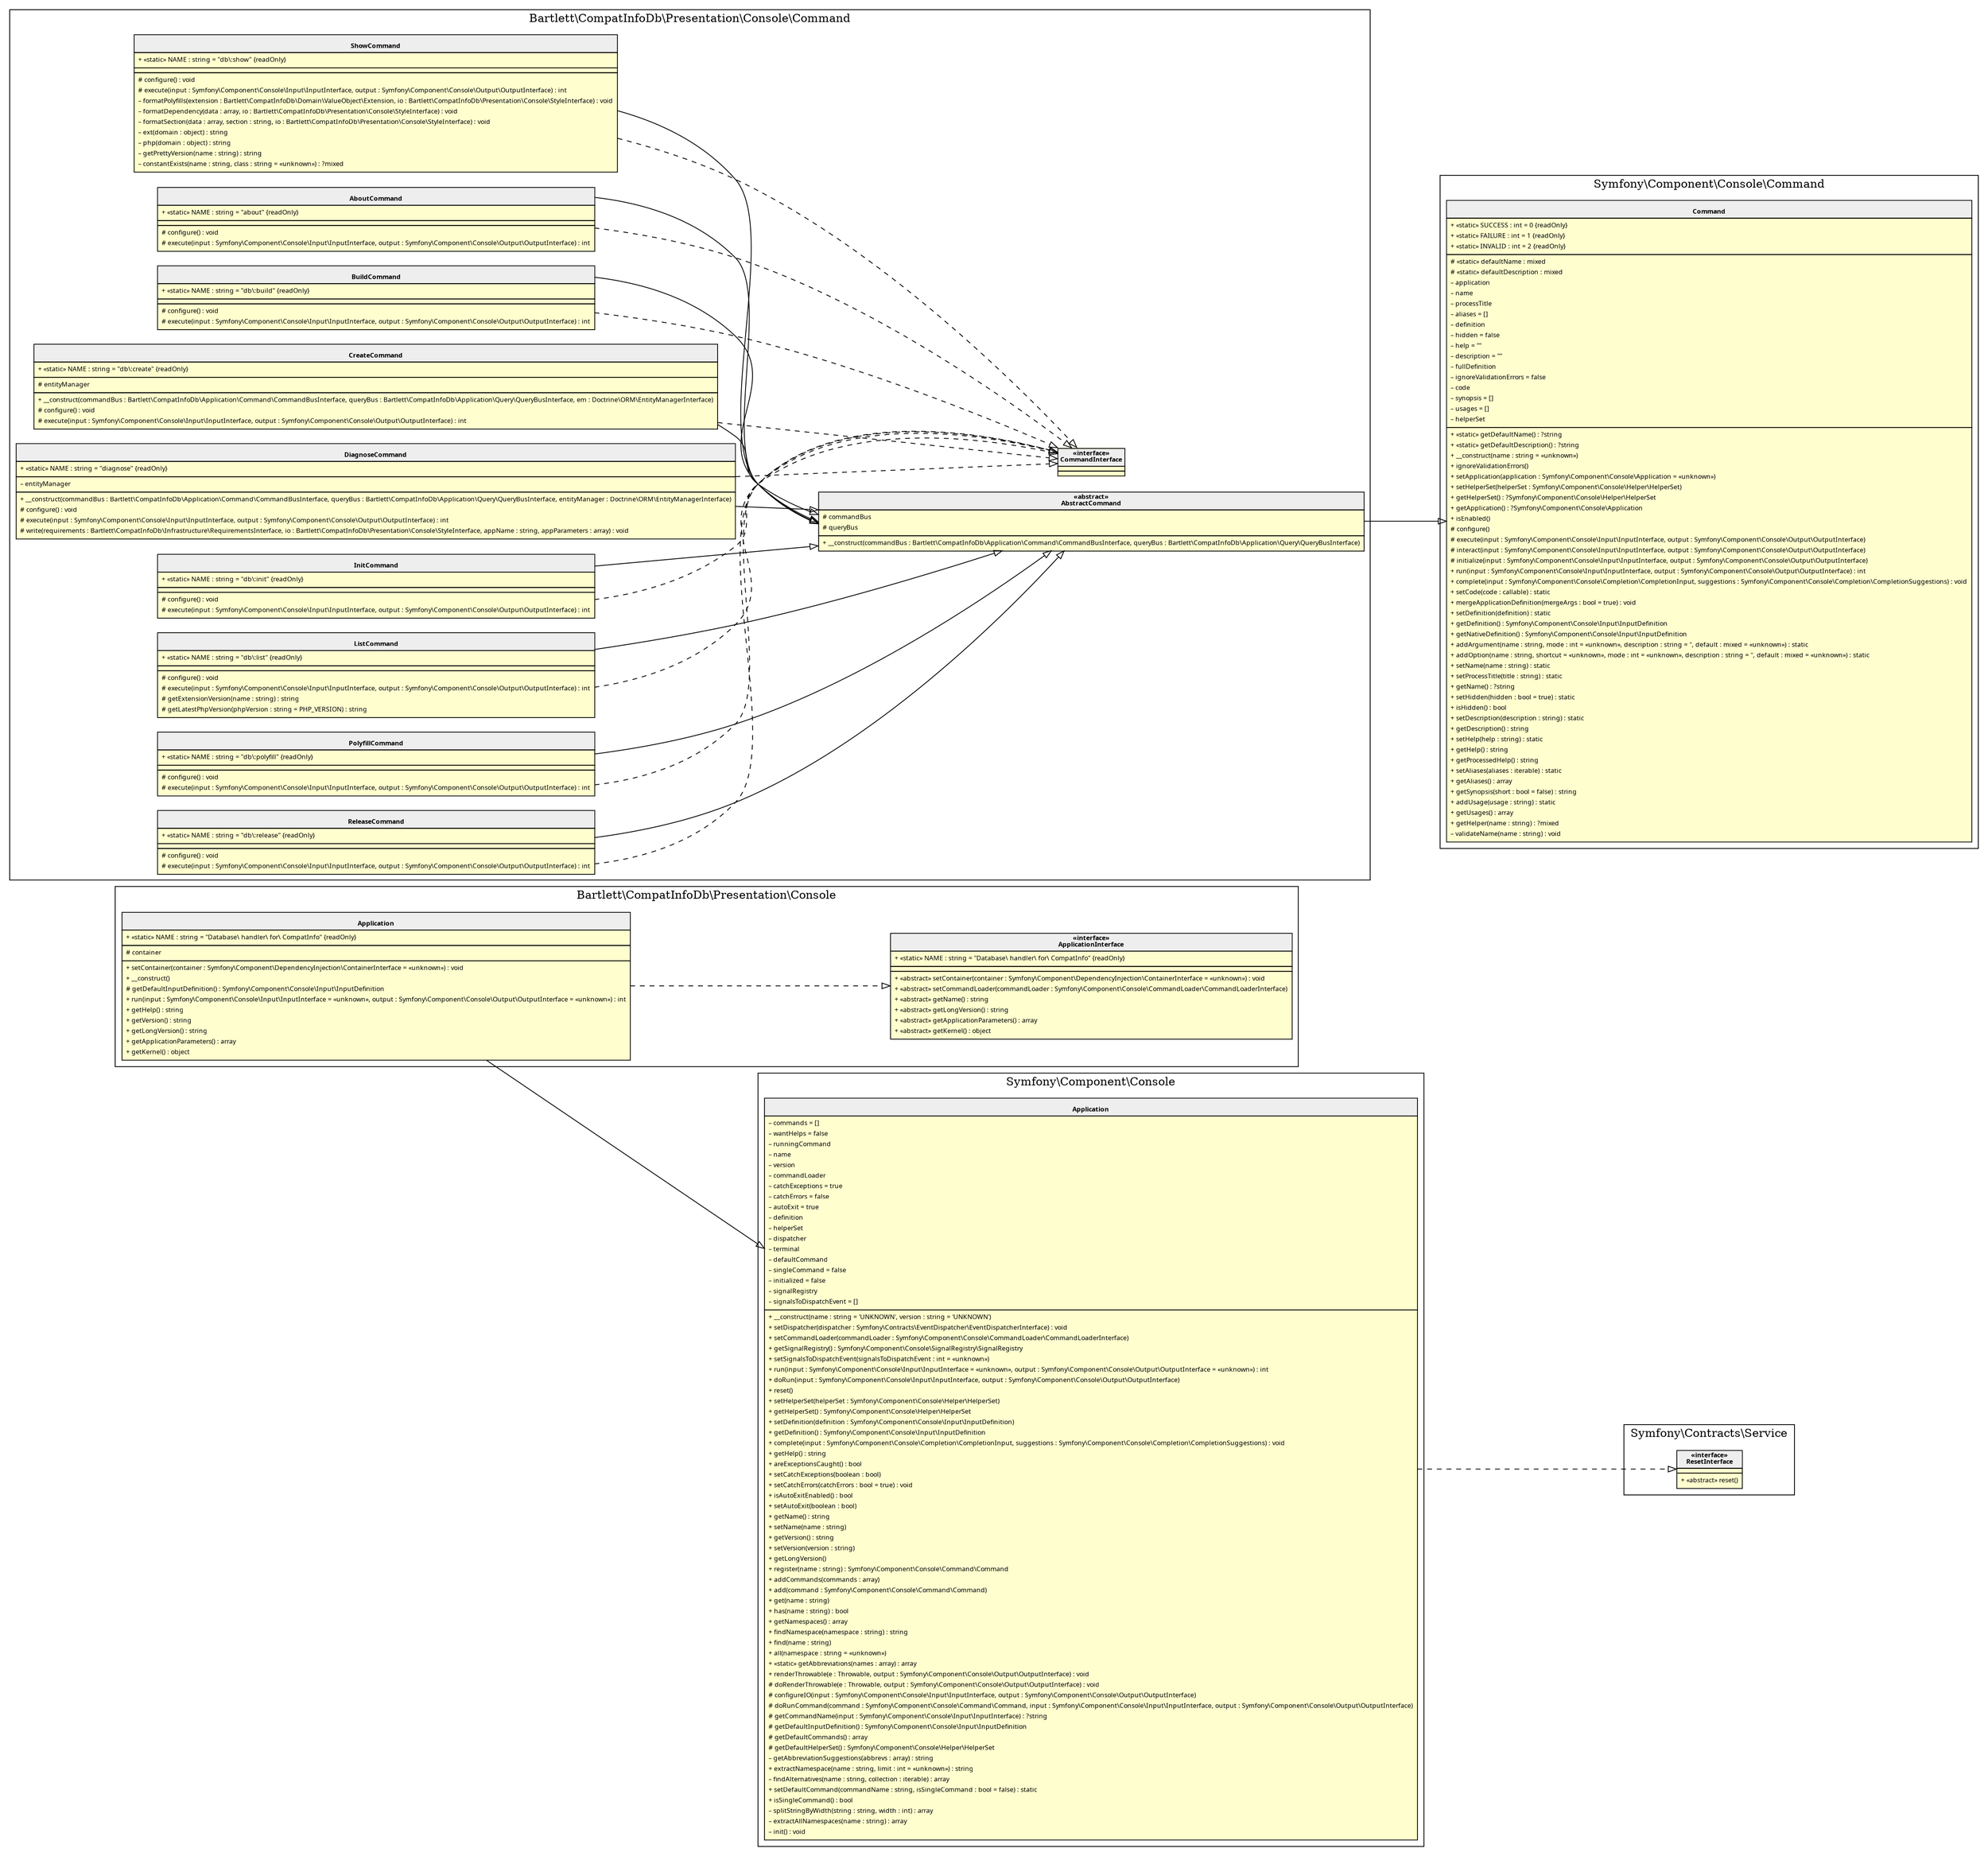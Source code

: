 digraph {
  graph [name="G" overlap="false" rankdir="LR" bgcolor="transparent"]
  node [fontname="Verdana" fontsize=8 shape="none" margin=0 fillcolor="#FEFECE" style="filled"]
  edge [fontname="Verdana" fontsize=8]
  subgraph cluster_0 {
    label = "Bartlett\\CompatInfoDb\\Presentation\\Console"
    "Bartlett\\CompatInfoDb\\Presentation\\Console\\Application" [shape="none" label=<
<table cellspacing="0" border="0" cellborder="1">
    <tr><td bgcolor="#eeeeee"><b><br/>Application</b></td></tr>
    <tr><td><table border="0" cellspacing="0" cellpadding="2">
    <tr><td align="left">+ «static» NAME : string = "Database\ handler\ for\ CompatInfo" {readOnly}</td></tr>
</table></td></tr>
    <tr><td><table border="0" cellspacing="0" cellpadding="2">
    <tr><td align="left"># container</td></tr>
</table></td></tr>
    <tr><td><table border="0" cellspacing="0" cellpadding="2">
    <tr><td align="left">+ setContainer(container : Symfony\\Component\\DependencyInjection\\ContainerInterface = «unknown») : void</td></tr>
    <tr><td align="left">+ __construct()</td></tr>
    <tr><td align="left"># getDefaultInputDefinition() : Symfony\\Component\\Console\\Input\\InputDefinition</td></tr>
    <tr><td align="left">+ run(input : Symfony\\Component\\Console\\Input\\InputInterface = «unknown», output : Symfony\\Component\\Console\\Output\\OutputInterface = «unknown») : int</td></tr>
    <tr><td align="left">+ getHelp() : string</td></tr>
    <tr><td align="left">+ getVersion() : string</td></tr>
    <tr><td align="left">+ getLongVersion() : string</td></tr>
    <tr><td align="left">+ getApplicationParameters() : array</td></tr>
    <tr><td align="left">+ getKernel() : object</td></tr>
</table></td></tr>
</table>>]
    "Bartlett\\CompatInfoDb\\Presentation\\Console\\ApplicationInterface" [shape="none" label=<
<table cellspacing="0" border="0" cellborder="1">
    <tr><td bgcolor="#eeeeee"><b>«interface»<br/>ApplicationInterface</b></td></tr>
    <tr><td><table border="0" cellspacing="0" cellpadding="2">
    <tr><td align="left">+ «static» NAME : string = "Database\ handler\ for\ CompatInfo" {readOnly}</td></tr>
</table></td></tr>
    <tr><td></td></tr>
    <tr><td><table border="0" cellspacing="0" cellpadding="2">
    <tr><td align="left">+ «abstract» setContainer(container : Symfony\\Component\\DependencyInjection\\ContainerInterface = «unknown») : void</td></tr>
    <tr><td align="left">+ «abstract» setCommandLoader(commandLoader : Symfony\\Component\\Console\\CommandLoader\\CommandLoaderInterface)</td></tr>
    <tr><td align="left">+ «abstract» getName() : string</td></tr>
    <tr><td align="left">+ «abstract» getLongVersion() : string</td></tr>
    <tr><td align="left">+ «abstract» getApplicationParameters() : array</td></tr>
    <tr><td align="left">+ «abstract» getKernel() : object</td></tr>
</table></td></tr>
</table>>]
  }
  subgraph cluster_1 {
    label = "Symfony\\Component\\Console"
    "Symfony\\Component\\Console\\Application" [shape="none" label=<
<table cellspacing="0" border="0" cellborder="1">
    <tr><td bgcolor="#eeeeee"><b><br/>Application</b></td></tr>
    <tr><td><table border="0" cellspacing="0" cellpadding="2">
    <tr><td align="left">– commands = []</td></tr>
    <tr><td align="left">– wantHelps = false</td></tr>
    <tr><td align="left">– runningCommand</td></tr>
    <tr><td align="left">– name</td></tr>
    <tr><td align="left">– version</td></tr>
    <tr><td align="left">– commandLoader</td></tr>
    <tr><td align="left">– catchExceptions = true</td></tr>
    <tr><td align="left">– catchErrors = false</td></tr>
    <tr><td align="left">– autoExit = true</td></tr>
    <tr><td align="left">– definition</td></tr>
    <tr><td align="left">– helperSet</td></tr>
    <tr><td align="left">– dispatcher</td></tr>
    <tr><td align="left">– terminal</td></tr>
    <tr><td align="left">– defaultCommand</td></tr>
    <tr><td align="left">– singleCommand = false</td></tr>
    <tr><td align="left">– initialized = false</td></tr>
    <tr><td align="left">– signalRegistry</td></tr>
    <tr><td align="left">– signalsToDispatchEvent = []</td></tr>
</table></td></tr>
    <tr><td><table border="0" cellspacing="0" cellpadding="2">
    <tr><td align="left">+ __construct(name : string = 'UNKNOWN', version : string = 'UNKNOWN')</td></tr>
    <tr><td align="left">+ setDispatcher(dispatcher : Symfony\\Contracts\\EventDispatcher\\EventDispatcherInterface) : void</td></tr>
    <tr><td align="left">+ setCommandLoader(commandLoader : Symfony\\Component\\Console\\CommandLoader\\CommandLoaderInterface)</td></tr>
    <tr><td align="left">+ getSignalRegistry() : Symfony\\Component\\Console\\SignalRegistry\\SignalRegistry</td></tr>
    <tr><td align="left">+ setSignalsToDispatchEvent(signalsToDispatchEvent : int = «unknown»)</td></tr>
    <tr><td align="left">+ run(input : Symfony\\Component\\Console\\Input\\InputInterface = «unknown», output : Symfony\\Component\\Console\\Output\\OutputInterface = «unknown») : int</td></tr>
    <tr><td align="left">+ doRun(input : Symfony\\Component\\Console\\Input\\InputInterface, output : Symfony\\Component\\Console\\Output\\OutputInterface)</td></tr>
    <tr><td align="left">+ reset()</td></tr>
    <tr><td align="left">+ setHelperSet(helperSet : Symfony\\Component\\Console\\Helper\\HelperSet)</td></tr>
    <tr><td align="left">+ getHelperSet() : Symfony\\Component\\Console\\Helper\\HelperSet</td></tr>
    <tr><td align="left">+ setDefinition(definition : Symfony\\Component\\Console\\Input\\InputDefinition)</td></tr>
    <tr><td align="left">+ getDefinition() : Symfony\\Component\\Console\\Input\\InputDefinition</td></tr>
    <tr><td align="left">+ complete(input : Symfony\\Component\\Console\\Completion\\CompletionInput, suggestions : Symfony\\Component\\Console\\Completion\\CompletionSuggestions) : void</td></tr>
    <tr><td align="left">+ getHelp() : string</td></tr>
    <tr><td align="left">+ areExceptionsCaught() : bool</td></tr>
    <tr><td align="left">+ setCatchExceptions(boolean : bool)</td></tr>
    <tr><td align="left">+ setCatchErrors(catchErrors : bool = true) : void</td></tr>
    <tr><td align="left">+ isAutoExitEnabled() : bool</td></tr>
    <tr><td align="left">+ setAutoExit(boolean : bool)</td></tr>
    <tr><td align="left">+ getName() : string</td></tr>
    <tr><td align="left">+ setName(name : string)</td></tr>
    <tr><td align="left">+ getVersion() : string</td></tr>
    <tr><td align="left">+ setVersion(version : string)</td></tr>
    <tr><td align="left">+ getLongVersion()</td></tr>
    <tr><td align="left">+ register(name : string) : Symfony\\Component\\Console\\Command\\Command</td></tr>
    <tr><td align="left">+ addCommands(commands : array)</td></tr>
    <tr><td align="left">+ add(command : Symfony\\Component\\Console\\Command\\Command)</td></tr>
    <tr><td align="left">+ get(name : string)</td></tr>
    <tr><td align="left">+ has(name : string) : bool</td></tr>
    <tr><td align="left">+ getNamespaces() : array</td></tr>
    <tr><td align="left">+ findNamespace(namespace : string) : string</td></tr>
    <tr><td align="left">+ find(name : string)</td></tr>
    <tr><td align="left">+ all(namespace : string = «unknown»)</td></tr>
    <tr><td align="left">+ «static» getAbbreviations(names : array) : array</td></tr>
    <tr><td align="left">+ renderThrowable(e : Throwable, output : Symfony\\Component\\Console\\Output\\OutputInterface) : void</td></tr>
    <tr><td align="left"># doRenderThrowable(e : Throwable, output : Symfony\\Component\\Console\\Output\\OutputInterface) : void</td></tr>
    <tr><td align="left"># configureIO(input : Symfony\\Component\\Console\\Input\\InputInterface, output : Symfony\\Component\\Console\\Output\\OutputInterface)</td></tr>
    <tr><td align="left"># doRunCommand(command : Symfony\\Component\\Console\\Command\\Command, input : Symfony\\Component\\Console\\Input\\InputInterface, output : Symfony\\Component\\Console\\Output\\OutputInterface)</td></tr>
    <tr><td align="left"># getCommandName(input : Symfony\\Component\\Console\\Input\\InputInterface) : ?string</td></tr>
    <tr><td align="left"># getDefaultInputDefinition() : Symfony\\Component\\Console\\Input\\InputDefinition</td></tr>
    <tr><td align="left"># getDefaultCommands() : array</td></tr>
    <tr><td align="left"># getDefaultHelperSet() : Symfony\\Component\\Console\\Helper\\HelperSet</td></tr>
    <tr><td align="left">– getAbbreviationSuggestions(abbrevs : array) : string</td></tr>
    <tr><td align="left">+ extractNamespace(name : string, limit : int = «unknown») : string</td></tr>
    <tr><td align="left">– findAlternatives(name : string, collection : iterable) : array</td></tr>
    <tr><td align="left">+ setDefaultCommand(commandName : string, isSingleCommand : bool = false) : static</td></tr>
    <tr><td align="left">+ isSingleCommand() : bool</td></tr>
    <tr><td align="left">– splitStringByWidth(string : string, width : int) : array</td></tr>
    <tr><td align="left">– extractAllNamespaces(name : string) : array</td></tr>
    <tr><td align="left">– init() : void</td></tr>
</table></td></tr>
</table>>]
  }
  subgraph cluster_2 {
    label = "Symfony\\Contracts\\Service"
    "Symfony\\Contracts\\Service\\ResetInterface" [shape="none" label=<
<table cellspacing="0" border="0" cellborder="1">
    <tr><td bgcolor="#eeeeee"><b>«interface»<br/>ResetInterface</b></td></tr>
    <tr><td></td></tr>
    <tr><td><table border="0" cellspacing="0" cellpadding="2">
    <tr><td align="left">+ «abstract» reset()</td></tr>
</table></td></tr>
</table>>]
  }
  subgraph cluster_3 {
    label = "Bartlett\\CompatInfoDb\\Presentation\\Console\\Command"
    "Bartlett\\CompatInfoDb\\Presentation\\Console\\Command\\AboutCommand" [shape="none" label=<
<table cellspacing="0" border="0" cellborder="1">
    <tr><td bgcolor="#eeeeee"><b><br/>AboutCommand</b></td></tr>
    <tr><td><table border="0" cellspacing="0" cellpadding="2">
    <tr><td align="left">+ «static» NAME : string = "about" {readOnly}</td></tr>
</table></td></tr>
    <tr><td></td></tr>
    <tr><td><table border="0" cellspacing="0" cellpadding="2">
    <tr><td align="left"># configure() : void</td></tr>
    <tr><td align="left"># execute(input : Symfony\\Component\\Console\\Input\\InputInterface, output : Symfony\\Component\\Console\\Output\\OutputInterface) : int</td></tr>
</table></td></tr>
</table>>]
    "Bartlett\\CompatInfoDb\\Presentation\\Console\\Command\\AbstractCommand" [shape="none" label=<
<table cellspacing="0" border="0" cellborder="1">
    <tr><td bgcolor="#eeeeee"><b>«abstract»<br/>AbstractCommand</b></td></tr>
    <tr><td><table border="0" cellspacing="0" cellpadding="2">
    <tr><td align="left"># commandBus</td></tr>
    <tr><td align="left"># queryBus</td></tr>
</table></td></tr>
    <tr><td><table border="0" cellspacing="0" cellpadding="2">
    <tr><td align="left">+ __construct(commandBus : Bartlett\\CompatInfoDb\\Application\\Command\\CommandBusInterface, queryBus : Bartlett\\CompatInfoDb\\Application\\Query\\QueryBusInterface)</td></tr>
</table></td></tr>
</table>>]
    "Bartlett\\CompatInfoDb\\Presentation\\Console\\Command\\CommandInterface" [shape="none" label=<
<table cellspacing="0" border="0" cellborder="1">
    <tr><td bgcolor="#eeeeee"><b>«interface»<br/>CommandInterface</b></td></tr>
    <tr><td></td></tr>
    <tr><td></td></tr>
</table>>]
    "Bartlett\\CompatInfoDb\\Presentation\\Console\\Command\\BuildCommand" [shape="none" label=<
<table cellspacing="0" border="0" cellborder="1">
    <tr><td bgcolor="#eeeeee"><b><br/>BuildCommand</b></td></tr>
    <tr><td><table border="0" cellspacing="0" cellpadding="2">
    <tr><td align="left">+ «static» NAME : string = "db\:build" {readOnly}</td></tr>
</table></td></tr>
    <tr><td></td></tr>
    <tr><td><table border="0" cellspacing="0" cellpadding="2">
    <tr><td align="left"># configure() : void</td></tr>
    <tr><td align="left"># execute(input : Symfony\\Component\\Console\\Input\\InputInterface, output : Symfony\\Component\\Console\\Output\\OutputInterface) : int</td></tr>
</table></td></tr>
</table>>]
    "Bartlett\\CompatInfoDb\\Presentation\\Console\\Command\\CreateCommand" [shape="none" label=<
<table cellspacing="0" border="0" cellborder="1">
    <tr><td bgcolor="#eeeeee"><b><br/>CreateCommand</b></td></tr>
    <tr><td><table border="0" cellspacing="0" cellpadding="2">
    <tr><td align="left">+ «static» NAME : string = "db\:create" {readOnly}</td></tr>
</table></td></tr>
    <tr><td><table border="0" cellspacing="0" cellpadding="2">
    <tr><td align="left"># entityManager</td></tr>
</table></td></tr>
    <tr><td><table border="0" cellspacing="0" cellpadding="2">
    <tr><td align="left">+ __construct(commandBus : Bartlett\\CompatInfoDb\\Application\\Command\\CommandBusInterface, queryBus : Bartlett\\CompatInfoDb\\Application\\Query\\QueryBusInterface, em : Doctrine\\ORM\\EntityManagerInterface)</td></tr>
    <tr><td align="left"># configure() : void</td></tr>
    <tr><td align="left"># execute(input : Symfony\\Component\\Console\\Input\\InputInterface, output : Symfony\\Component\\Console\\Output\\OutputInterface) : int</td></tr>
</table></td></tr>
</table>>]
    "Bartlett\\CompatInfoDb\\Presentation\\Console\\Command\\DiagnoseCommand" [shape="none" label=<
<table cellspacing="0" border="0" cellborder="1">
    <tr><td bgcolor="#eeeeee"><b><br/>DiagnoseCommand</b></td></tr>
    <tr><td><table border="0" cellspacing="0" cellpadding="2">
    <tr><td align="left">+ «static» NAME : string = "diagnose" {readOnly}</td></tr>
</table></td></tr>
    <tr><td><table border="0" cellspacing="0" cellpadding="2">
    <tr><td align="left">– entityManager</td></tr>
</table></td></tr>
    <tr><td><table border="0" cellspacing="0" cellpadding="2">
    <tr><td align="left">+ __construct(commandBus : Bartlett\\CompatInfoDb\\Application\\Command\\CommandBusInterface, queryBus : Bartlett\\CompatInfoDb\\Application\\Query\\QueryBusInterface, entityManager : Doctrine\\ORM\\EntityManagerInterface)</td></tr>
    <tr><td align="left"># configure() : void</td></tr>
    <tr><td align="left"># execute(input : Symfony\\Component\\Console\\Input\\InputInterface, output : Symfony\\Component\\Console\\Output\\OutputInterface) : int</td></tr>
    <tr><td align="left"># write(requirements : Bartlett\\CompatInfoDb\\Infrastructure\\RequirementsInterface, io : Bartlett\\CompatInfoDb\\Presentation\\Console\\StyleInterface, appName : string, appParameters : array) : void</td></tr>
</table></td></tr>
</table>>]
    "Bartlett\\CompatInfoDb\\Presentation\\Console\\Command\\InitCommand" [shape="none" label=<
<table cellspacing="0" border="0" cellborder="1">
    <tr><td bgcolor="#eeeeee"><b><br/>InitCommand</b></td></tr>
    <tr><td><table border="0" cellspacing="0" cellpadding="2">
    <tr><td align="left">+ «static» NAME : string = "db\:init" {readOnly}</td></tr>
</table></td></tr>
    <tr><td></td></tr>
    <tr><td><table border="0" cellspacing="0" cellpadding="2">
    <tr><td align="left"># configure() : void</td></tr>
    <tr><td align="left"># execute(input : Symfony\\Component\\Console\\Input\\InputInterface, output : Symfony\\Component\\Console\\Output\\OutputInterface) : int</td></tr>
</table></td></tr>
</table>>]
    "Bartlett\\CompatInfoDb\\Presentation\\Console\\Command\\ListCommand" [shape="none" label=<
<table cellspacing="0" border="0" cellborder="1">
    <tr><td bgcolor="#eeeeee"><b><br/>ListCommand</b></td></tr>
    <tr><td><table border="0" cellspacing="0" cellpadding="2">
    <tr><td align="left">+ «static» NAME : string = "db\:list" {readOnly}</td></tr>
</table></td></tr>
    <tr><td></td></tr>
    <tr><td><table border="0" cellspacing="0" cellpadding="2">
    <tr><td align="left"># configure() : void</td></tr>
    <tr><td align="left"># execute(input : Symfony\\Component\\Console\\Input\\InputInterface, output : Symfony\\Component\\Console\\Output\\OutputInterface) : int</td></tr>
    <tr><td align="left"># getExtensionVersion(name : string) : string</td></tr>
    <tr><td align="left"># getLatestPhpVersion(phpVersion : string = PHP_VERSION) : string</td></tr>
</table></td></tr>
</table>>]
    "Bartlett\\CompatInfoDb\\Presentation\\Console\\Command\\PolyfillCommand" [shape="none" label=<
<table cellspacing="0" border="0" cellborder="1">
    <tr><td bgcolor="#eeeeee"><b><br/>PolyfillCommand</b></td></tr>
    <tr><td><table border="0" cellspacing="0" cellpadding="2">
    <tr><td align="left">+ «static» NAME : string = "db\:polyfill" {readOnly}</td></tr>
</table></td></tr>
    <tr><td></td></tr>
    <tr><td><table border="0" cellspacing="0" cellpadding="2">
    <tr><td align="left"># configure() : void</td></tr>
    <tr><td align="left"># execute(input : Symfony\\Component\\Console\\Input\\InputInterface, output : Symfony\\Component\\Console\\Output\\OutputInterface) : int</td></tr>
</table></td></tr>
</table>>]
    "Bartlett\\CompatInfoDb\\Presentation\\Console\\Command\\ReleaseCommand" [shape="none" label=<
<table cellspacing="0" border="0" cellborder="1">
    <tr><td bgcolor="#eeeeee"><b><br/>ReleaseCommand</b></td></tr>
    <tr><td><table border="0" cellspacing="0" cellpadding="2">
    <tr><td align="left">+ «static» NAME : string = "db\:release" {readOnly}</td></tr>
</table></td></tr>
    <tr><td></td></tr>
    <tr><td><table border="0" cellspacing="0" cellpadding="2">
    <tr><td align="left"># configure() : void</td></tr>
    <tr><td align="left"># execute(input : Symfony\\Component\\Console\\Input\\InputInterface, output : Symfony\\Component\\Console\\Output\\OutputInterface) : int</td></tr>
</table></td></tr>
</table>>]
    "Bartlett\\CompatInfoDb\\Presentation\\Console\\Command\\ShowCommand" [shape="none" label=<
<table cellspacing="0" border="0" cellborder="1">
    <tr><td bgcolor="#eeeeee"><b><br/>ShowCommand</b></td></tr>
    <tr><td><table border="0" cellspacing="0" cellpadding="2">
    <tr><td align="left">+ «static» NAME : string = "db\:show" {readOnly}</td></tr>
</table></td></tr>
    <tr><td></td></tr>
    <tr><td><table border="0" cellspacing="0" cellpadding="2">
    <tr><td align="left"># configure() : void</td></tr>
    <tr><td align="left"># execute(input : Symfony\\Component\\Console\\Input\\InputInterface, output : Symfony\\Component\\Console\\Output\\OutputInterface) : int</td></tr>
    <tr><td align="left">– formatPolyfills(extension : Bartlett\\CompatInfoDb\\Domain\\ValueObject\\Extension, io : Bartlett\\CompatInfoDb\\Presentation\\Console\\StyleInterface) : void</td></tr>
    <tr><td align="left">– formatDependency(data : array, io : Bartlett\\CompatInfoDb\\Presentation\\Console\\StyleInterface) : void</td></tr>
    <tr><td align="left">– formatSection(data : array, section : string, io : Bartlett\\CompatInfoDb\\Presentation\\Console\\StyleInterface) : void</td></tr>
    <tr><td align="left">– ext(domain : object) : string</td></tr>
    <tr><td align="left">– php(domain : object) : string</td></tr>
    <tr><td align="left">– getPrettyVersion(name : string) : string</td></tr>
    <tr><td align="left">– constantExists(name : string, class : string = «unknown») : ?mixed</td></tr>
</table></td></tr>
</table>>]
  }
  subgraph cluster_4 {
    label = "Symfony\\Component\\Console\\Command"
    "Symfony\\Component\\Console\\Command\\Command" [shape="none" label=<
<table cellspacing="0" border="0" cellborder="1">
    <tr><td bgcolor="#eeeeee"><b><br/>Command</b></td></tr>
    <tr><td><table border="0" cellspacing="0" cellpadding="2">
    <tr><td align="left">+ «static» SUCCESS : int = 0 {readOnly}</td></tr>
    <tr><td align="left">+ «static» FAILURE : int = 1 {readOnly}</td></tr>
    <tr><td align="left">+ «static» INVALID : int = 2 {readOnly}</td></tr>
</table></td></tr>
    <tr><td><table border="0" cellspacing="0" cellpadding="2">
    <tr><td align="left"># «static» defaultName : mixed</td></tr>
    <tr><td align="left"># «static» defaultDescription : mixed</td></tr>
    <tr><td align="left">– application</td></tr>
    <tr><td align="left">– name</td></tr>
    <tr><td align="left">– processTitle</td></tr>
    <tr><td align="left">– aliases = []</td></tr>
    <tr><td align="left">– definition</td></tr>
    <tr><td align="left">– hidden = false</td></tr>
    <tr><td align="left">– help = ""</td></tr>
    <tr><td align="left">– description = ""</td></tr>
    <tr><td align="left">– fullDefinition</td></tr>
    <tr><td align="left">– ignoreValidationErrors = false</td></tr>
    <tr><td align="left">– code</td></tr>
    <tr><td align="left">– synopsis = []</td></tr>
    <tr><td align="left">– usages = []</td></tr>
    <tr><td align="left">– helperSet</td></tr>
</table></td></tr>
    <tr><td><table border="0" cellspacing="0" cellpadding="2">
    <tr><td align="left">+ «static» getDefaultName() : ?string</td></tr>
    <tr><td align="left">+ «static» getDefaultDescription() : ?string</td></tr>
    <tr><td align="left">+ __construct(name : string = «unknown»)</td></tr>
    <tr><td align="left">+ ignoreValidationErrors()</td></tr>
    <tr><td align="left">+ setApplication(application : Symfony\\Component\\Console\\Application = «unknown»)</td></tr>
    <tr><td align="left">+ setHelperSet(helperSet : Symfony\\Component\\Console\\Helper\\HelperSet)</td></tr>
    <tr><td align="left">+ getHelperSet() : ?Symfony\\Component\\Console\\Helper\\HelperSet</td></tr>
    <tr><td align="left">+ getApplication() : ?Symfony\\Component\\Console\\Application</td></tr>
    <tr><td align="left">+ isEnabled()</td></tr>
    <tr><td align="left"># configure()</td></tr>
    <tr><td align="left"># execute(input : Symfony\\Component\\Console\\Input\\InputInterface, output : Symfony\\Component\\Console\\Output\\OutputInterface)</td></tr>
    <tr><td align="left"># interact(input : Symfony\\Component\\Console\\Input\\InputInterface, output : Symfony\\Component\\Console\\Output\\OutputInterface)</td></tr>
    <tr><td align="left"># initialize(input : Symfony\\Component\\Console\\Input\\InputInterface, output : Symfony\\Component\\Console\\Output\\OutputInterface)</td></tr>
    <tr><td align="left">+ run(input : Symfony\\Component\\Console\\Input\\InputInterface, output : Symfony\\Component\\Console\\Output\\OutputInterface) : int</td></tr>
    <tr><td align="left">+ complete(input : Symfony\\Component\\Console\\Completion\\CompletionInput, suggestions : Symfony\\Component\\Console\\Completion\\CompletionSuggestions) : void</td></tr>
    <tr><td align="left">+ setCode(code : callable) : static</td></tr>
    <tr><td align="left">+ mergeApplicationDefinition(mergeArgs : bool = true) : void</td></tr>
    <tr><td align="left">+ setDefinition(definition) : static</td></tr>
    <tr><td align="left">+ getDefinition() : Symfony\\Component\\Console\\Input\\InputDefinition</td></tr>
    <tr><td align="left">+ getNativeDefinition() : Symfony\\Component\\Console\\Input\\InputDefinition</td></tr>
    <tr><td align="left">+ addArgument(name : string, mode : int = «unknown», description : string = '', default : mixed = «unknown») : static</td></tr>
    <tr><td align="left">+ addOption(name : string, shortcut = «unknown», mode : int = «unknown», description : string = '', default : mixed = «unknown») : static</td></tr>
    <tr><td align="left">+ setName(name : string) : static</td></tr>
    <tr><td align="left">+ setProcessTitle(title : string) : static</td></tr>
    <tr><td align="left">+ getName() : ?string</td></tr>
    <tr><td align="left">+ setHidden(hidden : bool = true) : static</td></tr>
    <tr><td align="left">+ isHidden() : bool</td></tr>
    <tr><td align="left">+ setDescription(description : string) : static</td></tr>
    <tr><td align="left">+ getDescription() : string</td></tr>
    <tr><td align="left">+ setHelp(help : string) : static</td></tr>
    <tr><td align="left">+ getHelp() : string</td></tr>
    <tr><td align="left">+ getProcessedHelp() : string</td></tr>
    <tr><td align="left">+ setAliases(aliases : iterable) : static</td></tr>
    <tr><td align="left">+ getAliases() : array</td></tr>
    <tr><td align="left">+ getSynopsis(short : bool = false) : string</td></tr>
    <tr><td align="left">+ addUsage(usage : string) : static</td></tr>
    <tr><td align="left">+ getUsages() : array</td></tr>
    <tr><td align="left">+ getHelper(name : string) : ?mixed</td></tr>
    <tr><td align="left">– validateName(name : string) : void</td></tr>
</table></td></tr>
</table>>]
  }
  "Symfony\\Component\\Console\\Application" -> "Symfony\\Contracts\\Service\\ResetInterface" [arrowhead="empty" style="dashed"]
  "Bartlett\\CompatInfoDb\\Presentation\\Console\\Application" -> "Symfony\\Component\\Console\\Application" [arrowhead="empty" style="filled"]
  "Bartlett\\CompatInfoDb\\Presentation\\Console\\Application" -> "Bartlett\\CompatInfoDb\\Presentation\\Console\\ApplicationInterface" [arrowhead="empty" style="dashed"]
  "Bartlett\\CompatInfoDb\\Presentation\\Console\\Command\\AbstractCommand" -> "Symfony\\Component\\Console\\Command\\Command" [arrowhead="empty" style="filled"]
  "Bartlett\\CompatInfoDb\\Presentation\\Console\\Command\\AboutCommand" -> "Bartlett\\CompatInfoDb\\Presentation\\Console\\Command\\AbstractCommand" [arrowhead="empty" style="filled"]
  "Bartlett\\CompatInfoDb\\Presentation\\Console\\Command\\AboutCommand" -> "Bartlett\\CompatInfoDb\\Presentation\\Console\\Command\\CommandInterface" [arrowhead="empty" style="dashed"]
  "Bartlett\\CompatInfoDb\\Presentation\\Console\\Command\\BuildCommand" -> "Bartlett\\CompatInfoDb\\Presentation\\Console\\Command\\AbstractCommand" [arrowhead="empty" style="filled"]
  "Bartlett\\CompatInfoDb\\Presentation\\Console\\Command\\BuildCommand" -> "Bartlett\\CompatInfoDb\\Presentation\\Console\\Command\\CommandInterface" [arrowhead="empty" style="dashed"]
  "Bartlett\\CompatInfoDb\\Presentation\\Console\\Command\\CreateCommand" -> "Bartlett\\CompatInfoDb\\Presentation\\Console\\Command\\AbstractCommand" [arrowhead="empty" style="filled"]
  "Bartlett\\CompatInfoDb\\Presentation\\Console\\Command\\CreateCommand" -> "Bartlett\\CompatInfoDb\\Presentation\\Console\\Command\\CommandInterface" [arrowhead="empty" style="dashed"]
  "Bartlett\\CompatInfoDb\\Presentation\\Console\\Command\\DiagnoseCommand" -> "Bartlett\\CompatInfoDb\\Presentation\\Console\\Command\\AbstractCommand" [arrowhead="empty" style="filled"]
  "Bartlett\\CompatInfoDb\\Presentation\\Console\\Command\\DiagnoseCommand" -> "Bartlett\\CompatInfoDb\\Presentation\\Console\\Command\\CommandInterface" [arrowhead="empty" style="dashed"]
  "Bartlett\\CompatInfoDb\\Presentation\\Console\\Command\\InitCommand" -> "Bartlett\\CompatInfoDb\\Presentation\\Console\\Command\\AbstractCommand" [arrowhead="empty" style="filled"]
  "Bartlett\\CompatInfoDb\\Presentation\\Console\\Command\\InitCommand" -> "Bartlett\\CompatInfoDb\\Presentation\\Console\\Command\\CommandInterface" [arrowhead="empty" style="dashed"]
  "Bartlett\\CompatInfoDb\\Presentation\\Console\\Command\\ListCommand" -> "Bartlett\\CompatInfoDb\\Presentation\\Console\\Command\\AbstractCommand" [arrowhead="empty" style="filled"]
  "Bartlett\\CompatInfoDb\\Presentation\\Console\\Command\\ListCommand" -> "Bartlett\\CompatInfoDb\\Presentation\\Console\\Command\\CommandInterface" [arrowhead="empty" style="dashed"]
  "Bartlett\\CompatInfoDb\\Presentation\\Console\\Command\\PolyfillCommand" -> "Bartlett\\CompatInfoDb\\Presentation\\Console\\Command\\AbstractCommand" [arrowhead="empty" style="filled"]
  "Bartlett\\CompatInfoDb\\Presentation\\Console\\Command\\PolyfillCommand" -> "Bartlett\\CompatInfoDb\\Presentation\\Console\\Command\\CommandInterface" [arrowhead="empty" style="dashed"]
  "Bartlett\\CompatInfoDb\\Presentation\\Console\\Command\\ReleaseCommand" -> "Bartlett\\CompatInfoDb\\Presentation\\Console\\Command\\AbstractCommand" [arrowhead="empty" style="filled"]
  "Bartlett\\CompatInfoDb\\Presentation\\Console\\Command\\ReleaseCommand" -> "Bartlett\\CompatInfoDb\\Presentation\\Console\\Command\\CommandInterface" [arrowhead="empty" style="dashed"]
  "Bartlett\\CompatInfoDb\\Presentation\\Console\\Command\\ShowCommand" -> "Bartlett\\CompatInfoDb\\Presentation\\Console\\Command\\AbstractCommand" [arrowhead="empty" style="filled"]
  "Bartlett\\CompatInfoDb\\Presentation\\Console\\Command\\ShowCommand" -> "Bartlett\\CompatInfoDb\\Presentation\\Console\\Command\\CommandInterface" [arrowhead="empty" style="dashed"]
}
